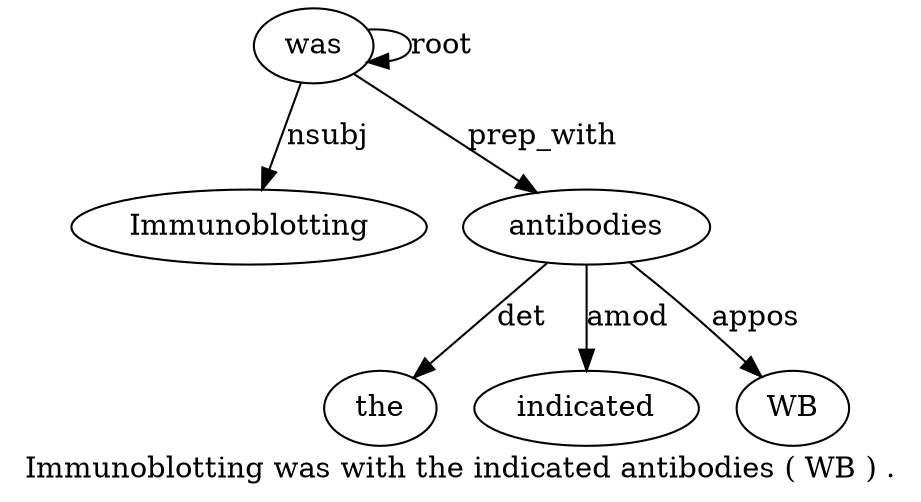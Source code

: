 digraph "Immunoblotting was with the indicated antibodies ( WB ) ." {
label="Immunoblotting was with the indicated antibodies ( WB ) .";
was2 [style=filled, fillcolor=white, label=was];
Immunoblotting1 [style=filled, fillcolor=white, label=Immunoblotting];
was2 -> Immunoblotting1  [label=nsubj];
was2 -> was2  [label=root];
antibodies6 [style=filled, fillcolor=white, label=antibodies];
the4 [style=filled, fillcolor=white, label=the];
antibodies6 -> the4  [label=det];
indicated5 [style=filled, fillcolor=white, label=indicated];
antibodies6 -> indicated5  [label=amod];
was2 -> antibodies6  [label=prep_with];
WB8 [style=filled, fillcolor=white, label=WB];
antibodies6 -> WB8  [label=appos];
}
